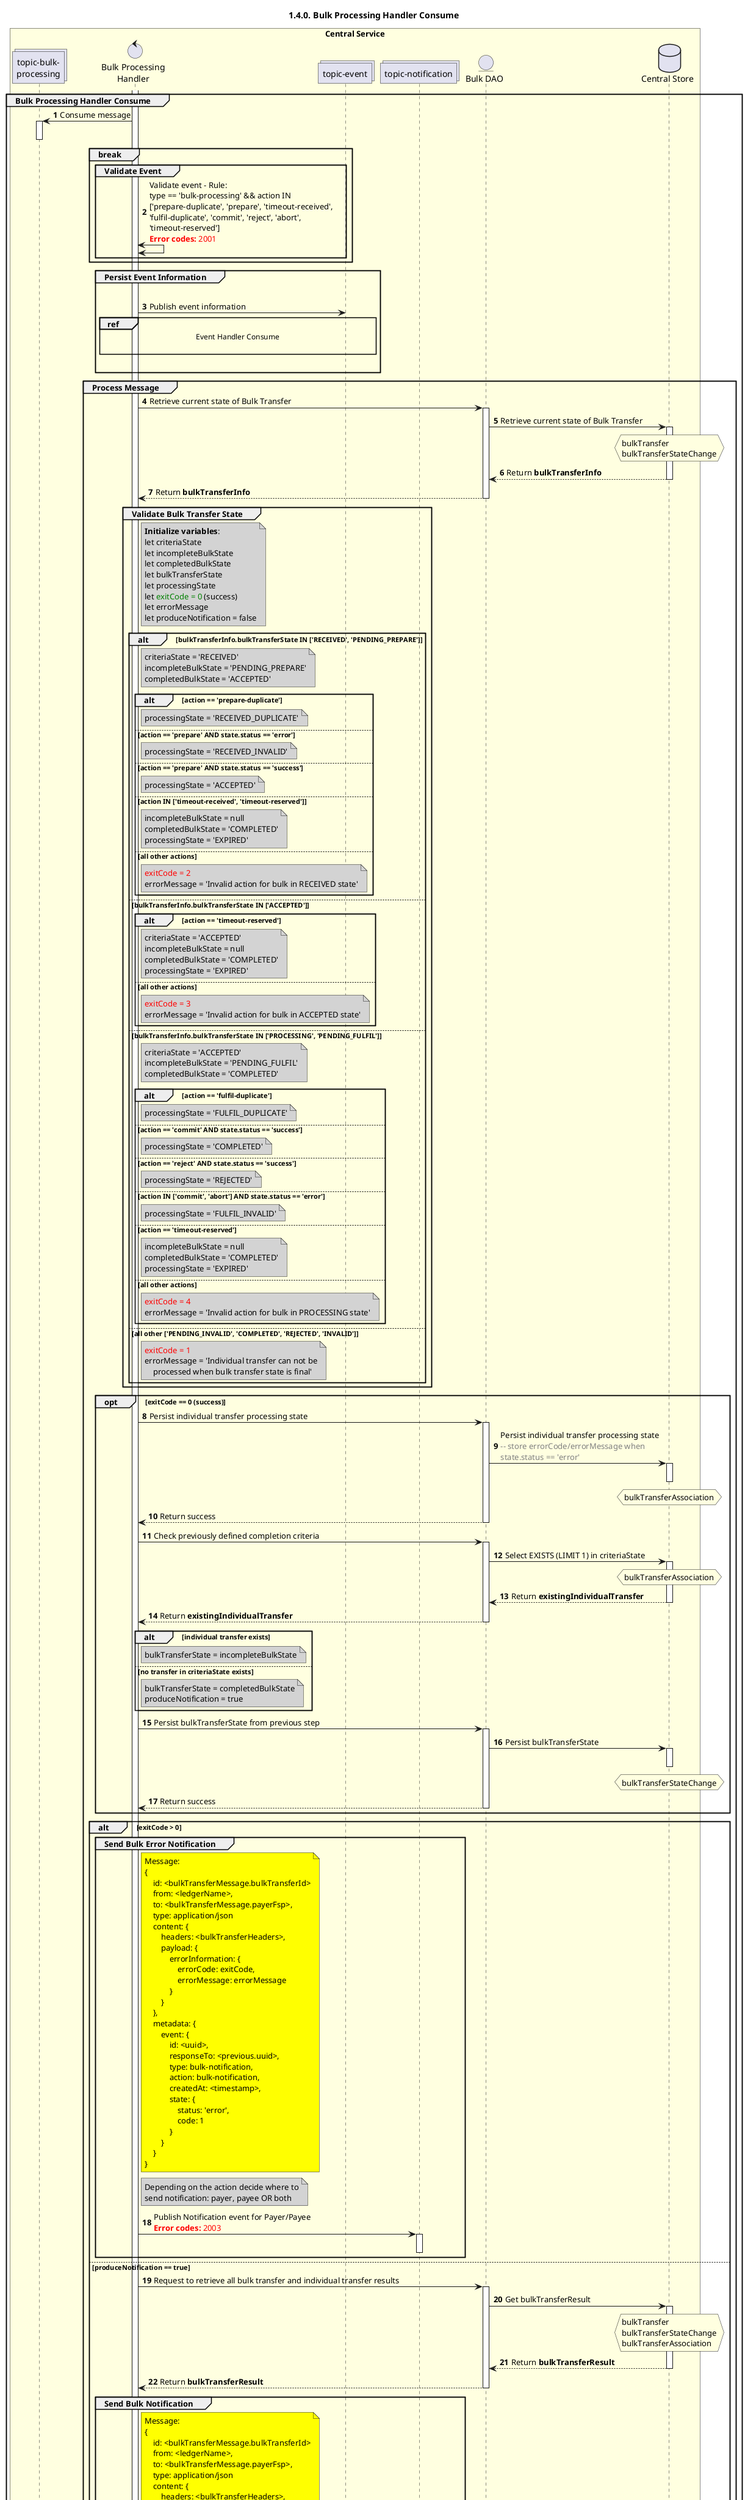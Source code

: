 /'*****
 License
 --------------
 Copyright © 2017 Bill & Melinda Gates Foundation
 The Mojaloop files are made available by the Bill & Melinda Gates Foundation under the Apache License, Version 2.0 (the "License") and you may not use these files except in compliance with the License. You may obtain a copy of the License at
 http://www.apache.org/licenses/LICENSE-2.0
 Unless required by applicable law or agreed to in writing, the Mojaloop files are distributed on an "AS IS" BASIS, WITHOUT WARRANTIES OR CONDITIONS OF ANY KIND, either express or implied. See the License for the specific language governing permissions and limitations under the License.
 Contributors
 --------------
 This is the official list of the Mojaloop project contributors for this file.
 Names of the original copyright holders (individuals or organizations)
 should be listed with a '*' in the first column. People who have
 contributed from an organization can be listed under the organization
 that actually holds the copyright for their contributions (see the
 Gates Foundation organization for an example). Those individuals should have
 their names indented and be marked with a '-'. Email address can be added
 optionally within square brackets <email>.
 * Gates Foundation
 - Name Surname <name.surname@gatesfoundation.com>

 * Georgi Georgiev <georgi.georgiev@modusbox.com>
 --------------
 ******'/

@startuml
' declare title
title 1.4.0. Bulk Processing Handler Consume

autonumber

/'*****
  Diagram notes
  --------------
  RECEIVED/RECEIVED
  from: prepare-handler , action: prepare-duplicate/success, result: PENDING_PREPARE/ACCEPTED & RECEIVED_DUPLICATE
  from: prepare-handler , action: prepare-duplicate/error  , result: PENDING_PREPARE/ACCEPTED & RECEIVED_DUPLICATE
  from: prepare-handler , action: prepare/error            , result: PENDING_PREPARE/ACCEPTED & RECEIVED_INVALID
  from: position-handler, action: prepare/error            , result: PENDING_PREPARE/ACCEPTED & RECEIVED_INVALID
  from: position-handler, action: prepare/success          , result: PENDING_PREPARE/ACCEPTED & ACCEPTED
  from: timeout-handler , action: timeout-received/error   , result: unchanged/COMPLETED      & EXPIRED
  --------------
  ACCEPTED/ACCEPTED
  from: position-handler, action: timeout-reserved/error   , result: unchanged/COMPLETED      & EXPIRED
  --------------
  PROCESSING/ACCEPTED
  from: fulfil-handler  , action: fulfil-duplicate/success , result: PENDING_FULFIL/COMPLETED & FULFIL_DUPLICATE
  from: fulfil-handler  , action: fulfil-duplicate/error   , result: PENDING_FULFIL/COMPLETED & FULFIL_DUPLICATE
  from: position-handler, action: commit/success           , result: PENDING_FULFIL/COMPLETED & COMPLETED
  from: position-handler, action: reject/success           , result: PENDING_FULFIL/COMPLETED & REJECTED
  from: position-handler, action: abort/error              , result: PENDING_FULFIL/COMPLETED & FULFIL_INVALID
  from: fulfil-handler  , action: commit/error             , result: PENDING_FULFIL/COMPLETED & FULFIL_INVALID
  from: position-handler, action: timeout-reserved/error   , result: unchanged/COMPLETED      & EXPIRED
  --------------
  COMPLETED/EXPIRED
  --------------
  ******'/

' Actor Keys:
'   boundary - APIs/Interfaces, etc
'   collections - Kafka Topics
'   control - Kafka Consumers
'   entity - Database Access Objects
'   database - Database Persistance Store

' declare actors
collections "topic-bulk-\nprocessing" as TOPIC_BULK_PROCESSING
control "Bulk Processing\nHandler" as BULK_PROC_HANDLER
collections "topic-event" as TOPIC_EVENTS
collections "topic-notification" as TOPIC_NOTIFICATION
entity "Bulk DAO" as BULK_DAO
database "Central Store" as DB

box "Central Service" #LightYellow
    participant TOPIC_BULK_PROCESSING
    participant BULK_PROC_HANDLER
    participant TOPIC_EVENTS
    participant TOPIC_NOTIFICATION
    participant BULK_DAO
    participant DB
end box

' start flow
activate BULK_PROC_HANDLER
group Bulk Processing Handler Consume
    TOPIC_BULK_PROCESSING <- BULK_PROC_HANDLER: Consume message
    activate TOPIC_BULK_PROCESSING
    deactivate TOPIC_BULK_PROCESSING

    break
        group Validate Event
            BULK_PROC_HANDLER <-> BULK_PROC_HANDLER: Validate event - Rule:\ntype == 'bulk-processing' && action IN\n['prepare-duplicate', 'prepare', 'timeout-received',\n'fulfil-duplicate', 'commit', 'reject', 'abort',\n'timeout-reserved']\n<color #FF0000><b>Error codes:</b> 2001</color>
        end
    end

    group Persist Event Information
        |||
        BULK_PROC_HANDLER -> TOPIC_EVENTS: Publish event information
        ref over BULK_PROC_HANDLER, TOPIC_EVENTS:  Event Handler Consume\n
        |||
    end

    group Process Message
        BULK_PROC_HANDLER -> BULK_DAO: Retrieve current state of Bulk Transfer
        activate BULK_DAO
        BULK_DAO -> DB: Retrieve current state of Bulk Transfer
        activate DB
        hnote over DB #lightyellow
            bulkTransfer
            bulkTransferStateChange
        end note
        BULK_DAO <-- DB: Return **bulkTransferInfo**
        deactivate DB
        BULK_PROC_HANDLER <-- BULK_DAO: Return **bulkTransferInfo**
        deactivate BULK_DAO

        group Validate Bulk Transfer State
            note right of BULK_PROC_HANDLER #lightgrey
                **Initialize variables**:
                let criteriaState
                let incompleteBulkState
                let completedBulkState
                let bulkTransferState
                let processingState
                let <color #green>exitCode = 0</color> (success)
                let errorMessage
                let produceNotification = false
            end note
            alt bulkTransferInfo.bulkTransferState IN ['RECEIVED', 'PENDING_PREPARE']
                note right of BULK_PROC_HANDLER #lightgrey
                    criteriaState = 'RECEIVED'
                    incompleteBulkState = 'PENDING_PREPARE'
                    completedBulkState = 'ACCEPTED'
                end note
                alt action == 'prepare-duplicate'
                    note right of BULK_PROC_HANDLER #lightgrey
                        processingState = 'RECEIVED_DUPLICATE'
                    end note
                else action == 'prepare' AND state.status == 'error'
                    note right of BULK_PROC_HANDLER #lightgrey
                        processingState = 'RECEIVED_INVALID'
                    end note
                else action == 'prepare' AND state.status == 'success'
                    note right of BULK_PROC_HANDLER #lightgrey
                        processingState = 'ACCEPTED'
                    end note
                else action IN ['timeout-received', 'timeout-reserved']
                    note right of BULK_PROC_HANDLER #lightgrey
                        incompleteBulkState = null
                        completedBulkState = 'COMPLETED'
                        processingState = 'EXPIRED'
                    end note
                else all other actions
                    note right of BULK_PROC_HANDLER #lightgrey
                        <color #red>exitCode = 2</color>
                        errorMessage = 'Invalid action for bulk in RECEIVED state'
                    end note
                end
            else bulkTransferInfo.bulkTransferState IN ['ACCEPTED']
                alt action == 'timeout-reserved'
                    note right of BULK_PROC_HANDLER #lightgrey
                        criteriaState = 'ACCEPTED'
                        incompleteBulkState = null
                        completedBulkState = 'COMPLETED'
                        processingState = 'EXPIRED'
                    end note
                else all other actions
                    note right of BULK_PROC_HANDLER #lightgrey
                        <color #red>exitCode = 3</color>
                        errorMessage = 'Invalid action for bulk in ACCEPTED state'
                    end note
                end
            else bulkTransferInfo.bulkTransferState IN ['PROCESSING', 'PENDING_FULFIL']
                note right of BULK_PROC_HANDLER #lightgrey
                    criteriaState = 'ACCEPTED'
                    incompleteBulkState = 'PENDING_FULFIL'
                    completedBulkState = 'COMPLETED'
                end note
                alt action == 'fulfil-duplicate'
                    note right of BULK_PROC_HANDLER #lightgrey
                        processingState = 'FULFIL_DUPLICATE'
                    end note
                else action == 'commit' AND state.status == 'success'
                    note right of BULK_PROC_HANDLER #lightgrey
                        processingState = 'COMPLETED'
                    end note
                else action == 'reject' AND state.status == 'success'
                    note right of BULK_PROC_HANDLER #lightgrey
                        processingState = 'REJECTED'
                    end note
                else action IN ['commit', 'abort'] AND state.status == 'error'
                    note right of BULK_PROC_HANDLER #lightgrey
                        processingState = 'FULFIL_INVALID'
                    end note
                else action == 'timeout-reserved'
                    note right of BULK_PROC_HANDLER #lightgrey
                        incompleteBulkState = null
                        completedBulkState = 'COMPLETED'
                        processingState = 'EXPIRED'
                    end note
                else all other actions
                    note right of BULK_PROC_HANDLER #lightgrey
                        <color #red>exitCode = 4</color>
                        errorMessage = 'Invalid action for bulk in PROCESSING state'
                    end note
                end
            else all other ['PENDING_INVALID', 'COMPLETED', 'REJECTED', 'INVALID']
                note right of BULK_PROC_HANDLER #lightgrey
                    <color #red>exitCode = 1</color>
                    errorMessage = 'Individual transfer can not be
                        processed when bulk transfer state is final'
                end note
            end
        end

        opt exitCode == 0 (success)
            BULK_PROC_HANDLER -> BULK_DAO: Persist individual transfer processing state
            activate BULK_DAO
            BULK_DAO -> DB: Persist individual transfer processing state\n<color #gray>-- store errorCode/errorMessage when</color>\n<color #gray>state.status == 'error'</color>
            activate DB
            hnote over DB #lightyellow
                bulkTransferAssociation
            end note
            deactivate DB
            BULK_PROC_HANDLER <-- BULK_DAO: Return success
            deactivate BULK_DAO

            BULK_PROC_HANDLER -> BULK_DAO: Check previously defined completion criteria
            activate BULK_DAO
            BULK_DAO -> DB: Select EXISTS (LIMIT 1) in criteriaState
            activate DB
            hnote over DB #lightyellow
                bulkTransferAssociation
            end note
            BULK_DAO <-- DB: Return **existingIndividualTransfer**
            deactivate DB
            BULK_PROC_HANDLER <-- BULK_DAO: Return **existingIndividualTransfer**
            deactivate BULK_DAO

            alt individual transfer exists
                note right of BULK_PROC_HANDLER #lightgrey
                    bulkTransferState = incompleteBulkState
                end note
            else no transfer in criteriaState exists
                note right of BULK_PROC_HANDLER #lightgrey
                    bulkTransferState = completedBulkState
                    produceNotification = true
                end note
            end

            BULK_PROC_HANDLER -> BULK_DAO: Persist bulkTransferState from previous step
            activate BULK_DAO
            BULK_DAO -> DB: Persist bulkTransferState
            activate DB
            deactivate DB
            hnote over DB #lightyellow
                bulkTransferStateChange
            end note
            BULK_PROC_HANDLER <-- BULK_DAO: Return success
            deactivate BULK_DAO
        end


        alt exitCode > 0
            group Send Bulk Error Notification
                note right of BULK_PROC_HANDLER #yellow
                    Message:
                    {
                        id: <bulkTransferMessage.bulkTransferId>
                        from: <ledgerName>,
                        to: <bulkTransferMessage.payerFsp>,
                        type: application/json
                        content: {
                            headers: <bulkTransferHeaders>,
                            payload: {
                                errorInformation: {
                                    errorCode: exitCode,
                                    errorMessage: errorMessage
                                }
                            }
                        },
                        metadata: {
                            event: {
                                id: <uuid>,
                                responseTo: <previous.uuid>,
                                type: bulk-notification,
                                action: bulk-notification,
                                createdAt: <timestamp>,
                                state: {
                                    status: 'error',
                                    code: 1
                                }
                            }
                        }
                    }
                end note
                note right of BULK_PROC_HANDLER #lightgrey
                    Depending on the action decide where to
                    send notification: payer, payee OR both
                end note
                BULK_PROC_HANDLER -> TOPIC_NOTIFICATION: Publish Notification event for Payer/Payee\n<color #FF0000><b>Error codes:</b> 2003</color>
                activate TOPIC_NOTIFICATION
                deactivate TOPIC_NOTIFICATION
            end
        else produceNotification == true
            BULK_PROC_HANDLER -> BULK_DAO: Request to retrieve all bulk transfer and individual transfer results
            activate BULK_DAO
            BULK_DAO -> DB: Get bulkTransferResult
            activate DB
            hnote over DB #lightyellow
                bulkTransfer
                bulkTransferStateChange
                bulkTransferAssociation
            end note
            BULK_DAO <-- DB: Return **bulkTransferResult**
            deactivate DB
            BULK_PROC_HANDLER <-- BULK_DAO: Return **bulkTransferResult**
            deactivate BULK_DAO

            group Send Bulk Notification
                note right of BULK_PROC_HANDLER #yellow
                    Message:
                    {
                        id: <bulkTransferMessage.bulkTransferId>
                        from: <ledgerName>,
                        to: <bulkTransferMessage.payerFsp>,
                        type: application/json
                        content: {
                            headers: <bulkTransferHeaders>,
                            payload: <bulkTransferResult>
                        },
                        metadata: {
                            event: {
                                id: <uuid>,
                                responseTo: <previous.uuid>,
                                type: bulk-notification,
                                action: bulk-notification,
                                createdAt: <timestamp>,
                                state: {
                                    status: state.status,
                                    code: state.code
                                }
                            }
                        }
                    }
                end note
                note right of BULK_PROC_HANDLER #lightgrey
                    Depending on the action decide where to
                    send notification: payer, payee OR both
                end note
                BULK_PROC_HANDLER -> TOPIC_NOTIFICATION: Publish Notification event for Payer/Payee\n<color #FF0000><b>Error codes:</b> 2003</color>
                activate TOPIC_NOTIFICATION
                deactivate TOPIC_NOTIFICATION
            end
        else exitCode == 0 && produceNotification == false
            note right of BULK_PROC_HANDLER #lightgrey
                Do nothing (await next individual transfer)
            end note
        end
    end
end
deactivate BULK_PROC_HANDLER
@enduml
